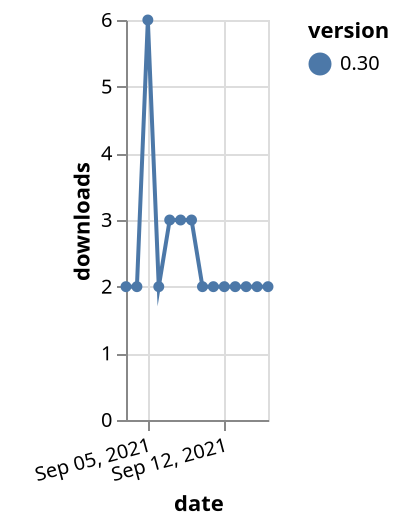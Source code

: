 {"$schema": "https://vega.github.io/schema/vega-lite/v5.json", "description": "A simple bar chart with embedded data.", "data": {"values": [{"date": "2021-09-03", "total": 2318, "delta": 2, "version": "0.30"}, {"date": "2021-09-04", "total": 2320, "delta": 2, "version": "0.30"}, {"date": "2021-09-05", "total": 2326, "delta": 6, "version": "0.30"}, {"date": "2021-09-06", "total": 2328, "delta": 2, "version": "0.30"}, {"date": "2021-09-07", "total": 2331, "delta": 3, "version": "0.30"}, {"date": "2021-09-08", "total": 2334, "delta": 3, "version": "0.30"}, {"date": "2021-09-09", "total": 2337, "delta": 3, "version": "0.30"}, {"date": "2021-09-10", "total": 2339, "delta": 2, "version": "0.30"}, {"date": "2021-09-11", "total": 2341, "delta": 2, "version": "0.30"}, {"date": "2021-09-12", "total": 2343, "delta": 2, "version": "0.30"}, {"date": "2021-09-13", "total": 2345, "delta": 2, "version": "0.30"}, {"date": "2021-09-14", "total": 2347, "delta": 2, "version": "0.30"}, {"date": "2021-09-15", "total": 2349, "delta": 2, "version": "0.30"}, {"date": "2021-09-16", "total": 2351, "delta": 2, "version": "0.30"}]}, "width": "container", "mark": {"type": "line", "point": {"filled": true}}, "encoding": {"x": {"field": "date", "type": "temporal", "timeUnit": "yearmonthdate", "title": "date", "axis": {"labelAngle": -15}}, "y": {"field": "delta", "type": "quantitative", "title": "downloads"}, "color": {"field": "version", "type": "nominal"}, "tooltip": {"field": "delta"}}}